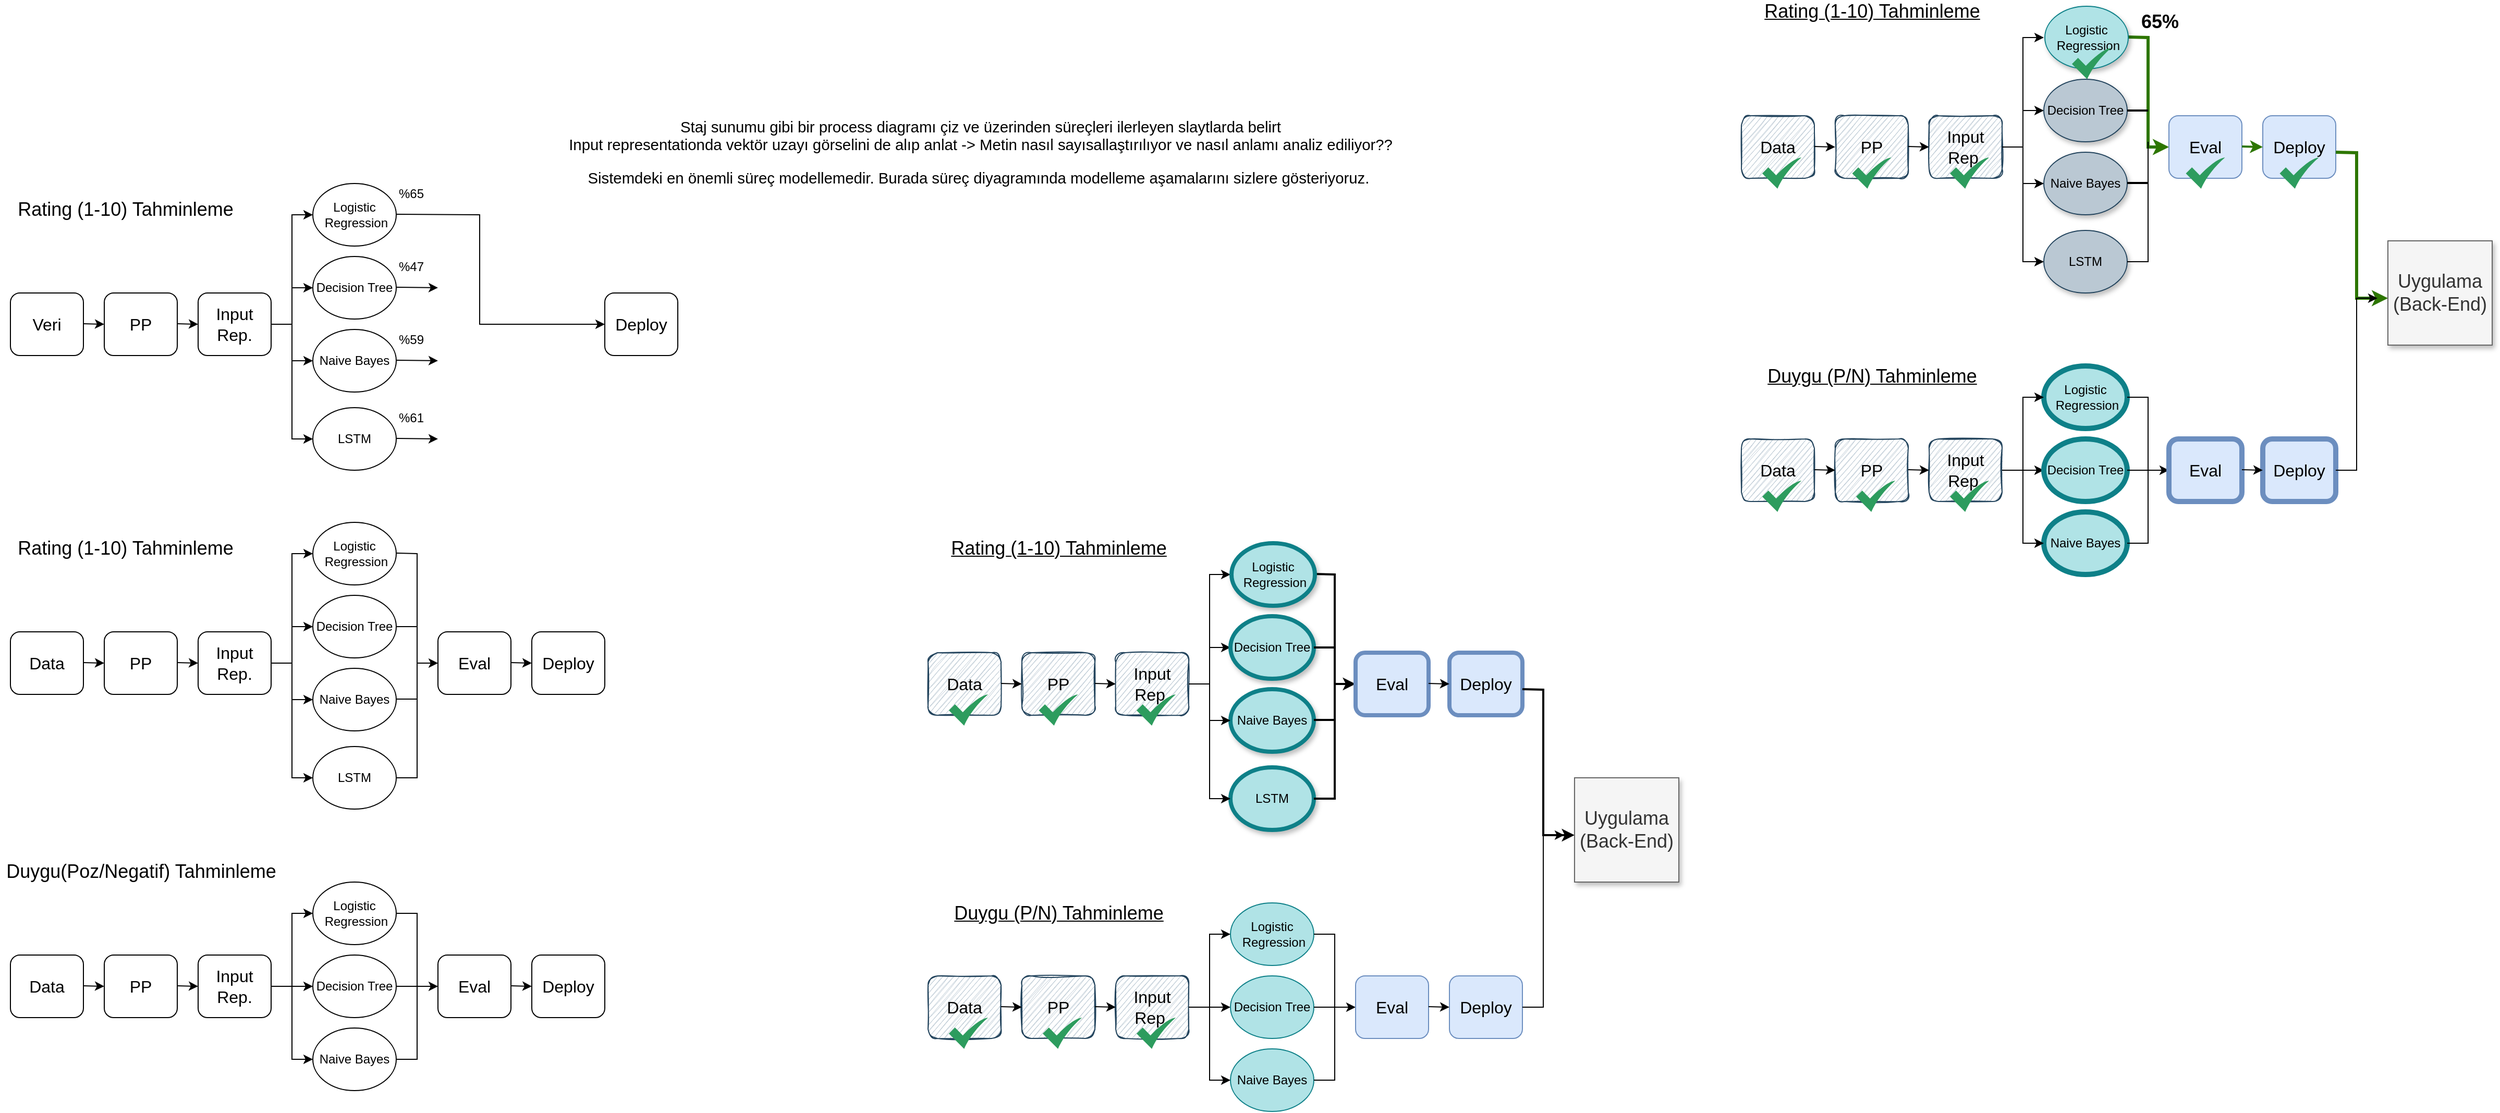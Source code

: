 <mxfile version="14.7.7" type="github">
  <diagram id="WvXEa7AoyDHu58R9hgBR" name="Page-1">
    <mxGraphModel dx="1412" dy="1033" grid="1" gridSize="10" guides="1" tooltips="1" connect="1" arrows="1" fold="1" page="1" pageScale="1" pageWidth="827" pageHeight="1169" math="0" shadow="0">
      <root>
        <mxCell id="0" />
        <mxCell id="1" parent="0" />
        <mxCell id="zAf745h_EL0XXIkWd8x4-1" value="&lt;font size=&quot;3&quot;&gt;Veri&lt;/font&gt;" style="rounded=1;whiteSpace=wrap;html=1;" vertex="1" parent="1">
          <mxGeometry x="30" y="330" width="70" height="60" as="geometry" />
        </mxCell>
        <mxCell id="zAf745h_EL0XXIkWd8x4-2" value="&lt;font size=&quot;3&quot;&gt;PP&lt;/font&gt;" style="rounded=1;whiteSpace=wrap;html=1;" vertex="1" parent="1">
          <mxGeometry x="120" y="330" width="70" height="60" as="geometry" />
        </mxCell>
        <mxCell id="zAf745h_EL0XXIkWd8x4-3" value="&lt;font size=&quot;3&quot;&gt;Input Rep.&lt;/font&gt;" style="rounded=1;whiteSpace=wrap;html=1;" vertex="1" parent="1">
          <mxGeometry x="210" y="330" width="70" height="60" as="geometry" />
        </mxCell>
        <mxCell id="zAf745h_EL0XXIkWd8x4-4" value="&lt;font style=&quot;font-size: 18px&quot;&gt;Rating (1-10) Tahminleme&lt;/font&gt;" style="text;html=1;align=center;verticalAlign=middle;resizable=0;points=[];autosize=1;strokeColor=none;" vertex="1" parent="1">
          <mxGeometry x="30" y="240" width="220" height="20" as="geometry" />
        </mxCell>
        <mxCell id="zAf745h_EL0XXIkWd8x4-6" value="" style="endArrow=classic;html=1;exitX=1;exitY=0.5;exitDx=0;exitDy=0;" edge="1" parent="1">
          <mxGeometry width="50" height="50" relative="1" as="geometry">
            <mxPoint x="190" y="359.5" as="sourcePoint" />
            <mxPoint x="210" y="360" as="targetPoint" />
          </mxGeometry>
        </mxCell>
        <mxCell id="zAf745h_EL0XXIkWd8x4-7" value="" style="endArrow=classic;html=1;exitX=1;exitY=0.5;exitDx=0;exitDy=0;" edge="1" parent="1">
          <mxGeometry width="50" height="50" relative="1" as="geometry">
            <mxPoint x="100" y="359.5" as="sourcePoint" />
            <mxPoint x="120" y="360" as="targetPoint" />
          </mxGeometry>
        </mxCell>
        <mxCell id="zAf745h_EL0XXIkWd8x4-8" value="" style="endArrow=classic;html=1;exitX=1;exitY=0.5;exitDx=0;exitDy=0;entryX=0;entryY=0.5;entryDx=0;entryDy=0;rounded=0;" edge="1" parent="1" target="zAf745h_EL0XXIkWd8x4-10">
          <mxGeometry width="50" height="50" relative="1" as="geometry">
            <mxPoint x="280" y="360" as="sourcePoint" />
            <mxPoint x="320" y="360.5" as="targetPoint" />
            <Array as="points">
              <mxPoint x="300" y="360" />
              <mxPoint x="300" y="325" />
            </Array>
          </mxGeometry>
        </mxCell>
        <mxCell id="zAf745h_EL0XXIkWd8x4-10" value="Decision Tree" style="ellipse;whiteSpace=wrap;html=1;" vertex="1" parent="1">
          <mxGeometry x="320" y="295" width="80" height="60" as="geometry" />
        </mxCell>
        <mxCell id="zAf745h_EL0XXIkWd8x4-11" value="Naive Bayes" style="ellipse;whiteSpace=wrap;html=1;" vertex="1" parent="1">
          <mxGeometry x="320" y="365" width="80" height="60" as="geometry" />
        </mxCell>
        <mxCell id="zAf745h_EL0XXIkWd8x4-12" value="Logistic &amp;nbsp;Regression" style="ellipse;whiteSpace=wrap;html=1;" vertex="1" parent="1">
          <mxGeometry x="320" y="225" width="80" height="60" as="geometry" />
        </mxCell>
        <mxCell id="zAf745h_EL0XXIkWd8x4-13" value="LSTM" style="ellipse;whiteSpace=wrap;html=1;" vertex="1" parent="1">
          <mxGeometry x="320" y="440" width="80" height="60" as="geometry" />
        </mxCell>
        <mxCell id="zAf745h_EL0XXIkWd8x4-14" value="" style="endArrow=classic;html=1;entryX=0;entryY=0.5;entryDx=0;entryDy=0;" edge="1" parent="1" target="zAf745h_EL0XXIkWd8x4-11">
          <mxGeometry width="50" height="50" relative="1" as="geometry">
            <mxPoint x="300" y="395" as="sourcePoint" />
            <mxPoint x="320" y="400" as="targetPoint" />
          </mxGeometry>
        </mxCell>
        <mxCell id="zAf745h_EL0XXIkWd8x4-15" value="" style="endArrow=classic;html=1;entryX=0;entryY=0.5;entryDx=0;entryDy=0;rounded=0;" edge="1" parent="1" target="zAf745h_EL0XXIkWd8x4-13">
          <mxGeometry width="50" height="50" relative="1" as="geometry">
            <mxPoint x="300" y="360" as="sourcePoint" />
            <mxPoint x="330" y="410" as="targetPoint" />
            <Array as="points">
              <mxPoint x="300" y="470" />
            </Array>
          </mxGeometry>
        </mxCell>
        <mxCell id="zAf745h_EL0XXIkWd8x4-16" value="" style="endArrow=classic;html=1;rounded=0;entryX=0;entryY=0.5;entryDx=0;entryDy=0;" edge="1" parent="1" target="zAf745h_EL0XXIkWd8x4-12">
          <mxGeometry width="50" height="50" relative="1" as="geometry">
            <mxPoint x="300" y="360" as="sourcePoint" />
            <mxPoint x="250" y="490" as="targetPoint" />
            <Array as="points">
              <mxPoint x="300" y="255" />
            </Array>
          </mxGeometry>
        </mxCell>
        <mxCell id="zAf745h_EL0XXIkWd8x4-19" value="" style="endArrow=classic;html=1;exitX=1;exitY=0.5;exitDx=0;exitDy=0;entryX=0;entryY=0.5;entryDx=0;entryDy=0;rounded=0;" edge="1" parent="1" target="zAf745h_EL0XXIkWd8x4-28">
          <mxGeometry width="50" height="50" relative="1" as="geometry">
            <mxPoint x="400" y="254.5" as="sourcePoint" />
            <mxPoint x="490" y="255" as="targetPoint" />
            <Array as="points">
              <mxPoint x="480" y="255" />
              <mxPoint x="480" y="360" />
            </Array>
          </mxGeometry>
        </mxCell>
        <mxCell id="zAf745h_EL0XXIkWd8x4-20" value="" style="endArrow=classic;html=1;exitX=1;exitY=0.5;exitDx=0;exitDy=0;" edge="1" parent="1">
          <mxGeometry width="50" height="50" relative="1" as="geometry">
            <mxPoint x="400" y="324.5" as="sourcePoint" />
            <mxPoint x="440" y="325" as="targetPoint" />
          </mxGeometry>
        </mxCell>
        <mxCell id="zAf745h_EL0XXIkWd8x4-21" value="" style="endArrow=classic;html=1;exitX=1;exitY=0.5;exitDx=0;exitDy=0;" edge="1" parent="1">
          <mxGeometry width="50" height="50" relative="1" as="geometry">
            <mxPoint x="400" y="394.5" as="sourcePoint" />
            <mxPoint x="440" y="395" as="targetPoint" />
          </mxGeometry>
        </mxCell>
        <mxCell id="zAf745h_EL0XXIkWd8x4-23" value="" style="endArrow=classic;html=1;exitX=1;exitY=0.5;exitDx=0;exitDy=0;" edge="1" parent="1">
          <mxGeometry width="50" height="50" relative="1" as="geometry">
            <mxPoint x="400" y="469.5" as="sourcePoint" />
            <mxPoint x="440" y="470" as="targetPoint" />
          </mxGeometry>
        </mxCell>
        <mxCell id="zAf745h_EL0XXIkWd8x4-24" value="%65" style="text;html=1;align=center;verticalAlign=middle;resizable=0;points=[];autosize=1;strokeColor=none;" vertex="1" parent="1">
          <mxGeometry x="394" y="225" width="40" height="20" as="geometry" />
        </mxCell>
        <mxCell id="zAf745h_EL0XXIkWd8x4-25" value="%47" style="text;html=1;align=center;verticalAlign=middle;resizable=0;points=[];autosize=1;strokeColor=none;" vertex="1" parent="1">
          <mxGeometry x="394" y="295" width="40" height="20" as="geometry" />
        </mxCell>
        <mxCell id="zAf745h_EL0XXIkWd8x4-26" value="%59" style="text;html=1;align=center;verticalAlign=middle;resizable=0;points=[];autosize=1;strokeColor=none;" vertex="1" parent="1">
          <mxGeometry x="394" y="365" width="40" height="20" as="geometry" />
        </mxCell>
        <mxCell id="zAf745h_EL0XXIkWd8x4-27" value="%61" style="text;html=1;align=center;verticalAlign=middle;resizable=0;points=[];autosize=1;strokeColor=none;" vertex="1" parent="1">
          <mxGeometry x="394" y="440" width="40" height="20" as="geometry" />
        </mxCell>
        <mxCell id="zAf745h_EL0XXIkWd8x4-28" value="&lt;font size=&quot;3&quot;&gt;Deploy&lt;/font&gt;" style="rounded=1;whiteSpace=wrap;html=1;" vertex="1" parent="1">
          <mxGeometry x="600" y="330" width="70" height="60" as="geometry" />
        </mxCell>
        <mxCell id="zAf745h_EL0XXIkWd8x4-29" value="&lt;font size=&quot;3&quot;&gt;Data&lt;/font&gt;" style="rounded=1;whiteSpace=wrap;html=1;" vertex="1" parent="1">
          <mxGeometry x="30" y="655" width="70" height="60" as="geometry" />
        </mxCell>
        <mxCell id="zAf745h_EL0XXIkWd8x4-30" value="&lt;font size=&quot;3&quot;&gt;PP&lt;/font&gt;" style="rounded=1;whiteSpace=wrap;html=1;" vertex="1" parent="1">
          <mxGeometry x="120" y="655" width="70" height="60" as="geometry" />
        </mxCell>
        <mxCell id="zAf745h_EL0XXIkWd8x4-31" value="&lt;font size=&quot;3&quot;&gt;Input Rep.&lt;/font&gt;" style="rounded=1;whiteSpace=wrap;html=1;" vertex="1" parent="1">
          <mxGeometry x="210" y="655" width="70" height="60" as="geometry" />
        </mxCell>
        <mxCell id="zAf745h_EL0XXIkWd8x4-32" value="&lt;font style=&quot;font-size: 18px&quot;&gt;Rating (1-10) Tahminleme&lt;/font&gt;" style="text;html=1;align=center;verticalAlign=middle;resizable=0;points=[];autosize=1;strokeColor=none;" vertex="1" parent="1">
          <mxGeometry x="30" y="565" width="220" height="20" as="geometry" />
        </mxCell>
        <mxCell id="zAf745h_EL0XXIkWd8x4-33" value="" style="endArrow=classic;html=1;exitX=1;exitY=0.5;exitDx=0;exitDy=0;" edge="1" parent="1">
          <mxGeometry width="50" height="50" relative="1" as="geometry">
            <mxPoint x="190" y="684.5" as="sourcePoint" />
            <mxPoint x="210" y="685" as="targetPoint" />
          </mxGeometry>
        </mxCell>
        <mxCell id="zAf745h_EL0XXIkWd8x4-34" value="" style="endArrow=classic;html=1;exitX=1;exitY=0.5;exitDx=0;exitDy=0;" edge="1" parent="1">
          <mxGeometry width="50" height="50" relative="1" as="geometry">
            <mxPoint x="100" y="684.5" as="sourcePoint" />
            <mxPoint x="120" y="685" as="targetPoint" />
          </mxGeometry>
        </mxCell>
        <mxCell id="zAf745h_EL0XXIkWd8x4-35" value="" style="endArrow=classic;html=1;exitX=1;exitY=0.5;exitDx=0;exitDy=0;entryX=0;entryY=0.5;entryDx=0;entryDy=0;rounded=0;" edge="1" parent="1" target="zAf745h_EL0XXIkWd8x4-36">
          <mxGeometry width="50" height="50" relative="1" as="geometry">
            <mxPoint x="280" y="685" as="sourcePoint" />
            <mxPoint x="320" y="685.5" as="targetPoint" />
            <Array as="points">
              <mxPoint x="300" y="685" />
              <mxPoint x="300" y="650" />
            </Array>
          </mxGeometry>
        </mxCell>
        <mxCell id="zAf745h_EL0XXIkWd8x4-36" value="Decision Tree" style="ellipse;whiteSpace=wrap;html=1;" vertex="1" parent="1">
          <mxGeometry x="320" y="620" width="80" height="60" as="geometry" />
        </mxCell>
        <mxCell id="zAf745h_EL0XXIkWd8x4-37" value="Naive Bayes" style="ellipse;whiteSpace=wrap;html=1;" vertex="1" parent="1">
          <mxGeometry x="320" y="690" width="80" height="60" as="geometry" />
        </mxCell>
        <mxCell id="zAf745h_EL0XXIkWd8x4-38" value="Logistic &amp;nbsp;Regression" style="ellipse;whiteSpace=wrap;html=1;" vertex="1" parent="1">
          <mxGeometry x="320" y="550" width="80" height="60" as="geometry" />
        </mxCell>
        <mxCell id="zAf745h_EL0XXIkWd8x4-39" value="LSTM" style="ellipse;whiteSpace=wrap;html=1;" vertex="1" parent="1">
          <mxGeometry x="320" y="765" width="80" height="60" as="geometry" />
        </mxCell>
        <mxCell id="zAf745h_EL0XXIkWd8x4-40" value="" style="endArrow=classic;html=1;entryX=0;entryY=0.5;entryDx=0;entryDy=0;" edge="1" parent="1" target="zAf745h_EL0XXIkWd8x4-37">
          <mxGeometry width="50" height="50" relative="1" as="geometry">
            <mxPoint x="300" y="720" as="sourcePoint" />
            <mxPoint x="320" y="725" as="targetPoint" />
          </mxGeometry>
        </mxCell>
        <mxCell id="zAf745h_EL0XXIkWd8x4-41" value="" style="endArrow=classic;html=1;entryX=0;entryY=0.5;entryDx=0;entryDy=0;rounded=0;" edge="1" parent="1" target="zAf745h_EL0XXIkWd8x4-39">
          <mxGeometry width="50" height="50" relative="1" as="geometry">
            <mxPoint x="300" y="685" as="sourcePoint" />
            <mxPoint x="330" y="735" as="targetPoint" />
            <Array as="points">
              <mxPoint x="300" y="795" />
            </Array>
          </mxGeometry>
        </mxCell>
        <mxCell id="zAf745h_EL0XXIkWd8x4-42" value="" style="endArrow=classic;html=1;rounded=0;entryX=0;entryY=0.5;entryDx=0;entryDy=0;" edge="1" parent="1" target="zAf745h_EL0XXIkWd8x4-38">
          <mxGeometry width="50" height="50" relative="1" as="geometry">
            <mxPoint x="300" y="685" as="sourcePoint" />
            <mxPoint x="250" y="815" as="targetPoint" />
            <Array as="points">
              <mxPoint x="300" y="580" />
            </Array>
          </mxGeometry>
        </mxCell>
        <mxCell id="zAf745h_EL0XXIkWd8x4-43" value="" style="endArrow=classic;html=1;exitX=1;exitY=0.5;exitDx=0;exitDy=0;entryX=0;entryY=0.5;entryDx=0;entryDy=0;rounded=0;" edge="1" parent="1" target="zAf745h_EL0XXIkWd8x4-51">
          <mxGeometry width="50" height="50" relative="1" as="geometry">
            <mxPoint x="400" y="579.5" as="sourcePoint" />
            <mxPoint x="490" y="580" as="targetPoint" />
            <Array as="points">
              <mxPoint x="420" y="580" />
              <mxPoint x="420" y="640" />
              <mxPoint x="420" y="685" />
            </Array>
          </mxGeometry>
        </mxCell>
        <mxCell id="zAf745h_EL0XXIkWd8x4-51" value="&lt;font size=&quot;3&quot;&gt;Eval&lt;/font&gt;" style="rounded=1;whiteSpace=wrap;html=1;" vertex="1" parent="1">
          <mxGeometry x="440" y="655" width="70" height="60" as="geometry" />
        </mxCell>
        <mxCell id="zAf745h_EL0XXIkWd8x4-53" value="" style="endArrow=none;html=1;exitX=1;exitY=0.5;exitDx=0;exitDy=0;" edge="1" parent="1" source="zAf745h_EL0XXIkWd8x4-36">
          <mxGeometry width="50" height="50" relative="1" as="geometry">
            <mxPoint x="390" y="670" as="sourcePoint" />
            <mxPoint x="420" y="650" as="targetPoint" />
          </mxGeometry>
        </mxCell>
        <mxCell id="zAf745h_EL0XXIkWd8x4-55" value="" style="endArrow=none;html=1;exitX=1;exitY=0.5;exitDx=0;exitDy=0;rounded=0;" edge="1" parent="1" source="zAf745h_EL0XXIkWd8x4-39">
          <mxGeometry width="50" height="50" relative="1" as="geometry">
            <mxPoint x="390" y="670" as="sourcePoint" />
            <mxPoint x="420" y="680" as="targetPoint" />
            <Array as="points">
              <mxPoint x="420" y="795" />
            </Array>
          </mxGeometry>
        </mxCell>
        <mxCell id="zAf745h_EL0XXIkWd8x4-56" value="" style="endArrow=none;html=1;exitX=1;exitY=0.5;exitDx=0;exitDy=0;" edge="1" parent="1">
          <mxGeometry width="50" height="50" relative="1" as="geometry">
            <mxPoint x="400" y="719.5" as="sourcePoint" />
            <mxPoint x="420" y="719.5" as="targetPoint" />
          </mxGeometry>
        </mxCell>
        <mxCell id="zAf745h_EL0XXIkWd8x4-57" value="&lt;font size=&quot;3&quot;&gt;Deploy&lt;/font&gt;" style="rounded=1;whiteSpace=wrap;html=1;" vertex="1" parent="1">
          <mxGeometry x="530" y="655" width="70" height="60" as="geometry" />
        </mxCell>
        <mxCell id="zAf745h_EL0XXIkWd8x4-58" value="" style="endArrow=classic;html=1;exitX=1;exitY=0.5;exitDx=0;exitDy=0;" edge="1" parent="1">
          <mxGeometry width="50" height="50" relative="1" as="geometry">
            <mxPoint x="510" y="684.5" as="sourcePoint" />
            <mxPoint x="530" y="685" as="targetPoint" />
          </mxGeometry>
        </mxCell>
        <mxCell id="zAf745h_EL0XXIkWd8x4-59" value="&lt;font size=&quot;3&quot;&gt;Data&lt;/font&gt;" style="rounded=1;whiteSpace=wrap;html=1;" vertex="1" parent="1">
          <mxGeometry x="30" y="965" width="70" height="60" as="geometry" />
        </mxCell>
        <mxCell id="zAf745h_EL0XXIkWd8x4-60" value="&lt;font size=&quot;3&quot;&gt;PP&lt;/font&gt;" style="rounded=1;whiteSpace=wrap;html=1;" vertex="1" parent="1">
          <mxGeometry x="120" y="965" width="70" height="60" as="geometry" />
        </mxCell>
        <mxCell id="zAf745h_EL0XXIkWd8x4-61" value="&lt;font size=&quot;3&quot;&gt;Input Rep.&lt;/font&gt;" style="rounded=1;whiteSpace=wrap;html=1;" vertex="1" parent="1">
          <mxGeometry x="210" y="965" width="70" height="60" as="geometry" />
        </mxCell>
        <mxCell id="zAf745h_EL0XXIkWd8x4-62" value="&lt;font style=&quot;font-size: 18px&quot;&gt;Duygu(Poz/Negatif) Tahminleme&lt;/font&gt;" style="text;html=1;align=center;verticalAlign=middle;resizable=0;points=[];autosize=1;strokeColor=none;" vertex="1" parent="1">
          <mxGeometry x="20" y="875" width="270" height="20" as="geometry" />
        </mxCell>
        <mxCell id="zAf745h_EL0XXIkWd8x4-63" value="" style="endArrow=classic;html=1;exitX=1;exitY=0.5;exitDx=0;exitDy=0;" edge="1" parent="1">
          <mxGeometry width="50" height="50" relative="1" as="geometry">
            <mxPoint x="190" y="994.5" as="sourcePoint" />
            <mxPoint x="210" y="995" as="targetPoint" />
          </mxGeometry>
        </mxCell>
        <mxCell id="zAf745h_EL0XXIkWd8x4-64" value="" style="endArrow=classic;html=1;exitX=1;exitY=0.5;exitDx=0;exitDy=0;" edge="1" parent="1">
          <mxGeometry width="50" height="50" relative="1" as="geometry">
            <mxPoint x="100" y="994.5" as="sourcePoint" />
            <mxPoint x="120" y="995" as="targetPoint" />
          </mxGeometry>
        </mxCell>
        <mxCell id="zAf745h_EL0XXIkWd8x4-65" value="" style="endArrow=classic;html=1;exitX=1;exitY=0.5;exitDx=0;exitDy=0;entryX=0;entryY=0.5;entryDx=0;entryDy=0;rounded=0;" edge="1" parent="1" target="zAf745h_EL0XXIkWd8x4-66">
          <mxGeometry width="50" height="50" relative="1" as="geometry">
            <mxPoint x="280" y="995" as="sourcePoint" />
            <mxPoint x="320" y="995.5" as="targetPoint" />
            <Array as="points">
              <mxPoint x="300" y="995" />
            </Array>
          </mxGeometry>
        </mxCell>
        <mxCell id="zAf745h_EL0XXIkWd8x4-66" value="Decision Tree" style="ellipse;whiteSpace=wrap;html=1;" vertex="1" parent="1">
          <mxGeometry x="320" y="965" width="80" height="60" as="geometry" />
        </mxCell>
        <mxCell id="zAf745h_EL0XXIkWd8x4-67" value="Naive Bayes" style="ellipse;whiteSpace=wrap;html=1;" vertex="1" parent="1">
          <mxGeometry x="320" y="1035" width="80" height="60" as="geometry" />
        </mxCell>
        <mxCell id="zAf745h_EL0XXIkWd8x4-68" value="Logistic &amp;nbsp;Regression" style="ellipse;whiteSpace=wrap;html=1;" vertex="1" parent="1">
          <mxGeometry x="320" y="895" width="80" height="60" as="geometry" />
        </mxCell>
        <mxCell id="zAf745h_EL0XXIkWd8x4-70" value="" style="endArrow=classic;html=1;entryX=0;entryY=0.5;entryDx=0;entryDy=0;rounded=0;" edge="1" parent="1" target="zAf745h_EL0XXIkWd8x4-67">
          <mxGeometry width="50" height="50" relative="1" as="geometry">
            <mxPoint x="300" y="990" as="sourcePoint" />
            <mxPoint x="320" y="1035" as="targetPoint" />
            <Array as="points">
              <mxPoint x="300" y="1065" />
            </Array>
          </mxGeometry>
        </mxCell>
        <mxCell id="zAf745h_EL0XXIkWd8x4-72" value="" style="endArrow=classic;html=1;rounded=0;entryX=0;entryY=0.5;entryDx=0;entryDy=0;" edge="1" parent="1" target="zAf745h_EL0XXIkWd8x4-68">
          <mxGeometry width="50" height="50" relative="1" as="geometry">
            <mxPoint x="300" y="995" as="sourcePoint" />
            <mxPoint x="250" y="1125" as="targetPoint" />
            <Array as="points">
              <mxPoint x="300" y="925" />
            </Array>
          </mxGeometry>
        </mxCell>
        <mxCell id="zAf745h_EL0XXIkWd8x4-73" value="" style="endArrow=classic;html=1;exitX=1;exitY=0.5;exitDx=0;exitDy=0;entryX=0;entryY=0.5;entryDx=0;entryDy=0;rounded=0;" edge="1" parent="1" target="zAf745h_EL0XXIkWd8x4-74" source="zAf745h_EL0XXIkWd8x4-68">
          <mxGeometry width="50" height="50" relative="1" as="geometry">
            <mxPoint x="400" y="889.5" as="sourcePoint" />
            <mxPoint x="490" y="890" as="targetPoint" />
            <Array as="points">
              <mxPoint x="420" y="925" />
              <mxPoint x="420" y="995" />
            </Array>
          </mxGeometry>
        </mxCell>
        <mxCell id="zAf745h_EL0XXIkWd8x4-74" value="&lt;font size=&quot;3&quot;&gt;Eval&lt;/font&gt;" style="rounded=1;whiteSpace=wrap;html=1;" vertex="1" parent="1">
          <mxGeometry x="440" y="965" width="70" height="60" as="geometry" />
        </mxCell>
        <mxCell id="zAf745h_EL0XXIkWd8x4-75" value="" style="endArrow=none;html=1;exitX=1;exitY=0.5;exitDx=0;exitDy=0;" edge="1" parent="1" source="zAf745h_EL0XXIkWd8x4-66">
          <mxGeometry width="50" height="50" relative="1" as="geometry">
            <mxPoint x="390" y="980" as="sourcePoint" />
            <mxPoint x="420" y="995" as="targetPoint" />
          </mxGeometry>
        </mxCell>
        <mxCell id="zAf745h_EL0XXIkWd8x4-77" value="" style="endArrow=none;html=1;exitX=1;exitY=0.5;exitDx=0;exitDy=0;rounded=0;" edge="1" parent="1" source="zAf745h_EL0XXIkWd8x4-67">
          <mxGeometry width="50" height="50" relative="1" as="geometry">
            <mxPoint x="400" y="1029.5" as="sourcePoint" />
            <mxPoint x="420" y="990" as="targetPoint" />
            <Array as="points">
              <mxPoint x="420" y="1065" />
            </Array>
          </mxGeometry>
        </mxCell>
        <mxCell id="zAf745h_EL0XXIkWd8x4-78" value="&lt;font size=&quot;3&quot;&gt;Deploy&lt;/font&gt;" style="rounded=1;whiteSpace=wrap;html=1;" vertex="1" parent="1">
          <mxGeometry x="530" y="965" width="70" height="60" as="geometry" />
        </mxCell>
        <mxCell id="zAf745h_EL0XXIkWd8x4-79" value="" style="endArrow=classic;html=1;exitX=1;exitY=0.5;exitDx=0;exitDy=0;" edge="1" parent="1">
          <mxGeometry width="50" height="50" relative="1" as="geometry">
            <mxPoint x="510" y="994.5" as="sourcePoint" />
            <mxPoint x="530" y="995" as="targetPoint" />
          </mxGeometry>
        </mxCell>
        <mxCell id="zAf745h_EL0XXIkWd8x4-80" value="&lt;font size=&quot;3&quot;&gt;Data&lt;/font&gt;" style="rounded=1;whiteSpace=wrap;html=1;fillColor=#bac8d3;sketch=1;strokeColor=#23445d;" vertex="1" parent="1">
          <mxGeometry x="910" y="675" width="70" height="60" as="geometry" />
        </mxCell>
        <mxCell id="zAf745h_EL0XXIkWd8x4-81" value="&lt;font size=&quot;3&quot;&gt;PP&lt;/font&gt;" style="rounded=1;whiteSpace=wrap;html=1;fillColor=#bac8d3;strokeColor=#23445d;sketch=1;" vertex="1" parent="1">
          <mxGeometry x="1000" y="675" width="70" height="60" as="geometry" />
        </mxCell>
        <mxCell id="zAf745h_EL0XXIkWd8x4-82" value="&lt;font size=&quot;3&quot;&gt;Input Rep.&lt;/font&gt;" style="rounded=1;whiteSpace=wrap;html=1;fillColor=#bac8d3;strokeColor=#23445d;shadow=0;sketch=1;" vertex="1" parent="1">
          <mxGeometry x="1090" y="675" width="70" height="60" as="geometry" />
        </mxCell>
        <mxCell id="zAf745h_EL0XXIkWd8x4-83" value="&lt;font style=&quot;font-size: 18px&quot;&gt;&lt;u&gt;Rating (1-10) Tahminleme&lt;/u&gt;&lt;/font&gt;" style="text;html=1;align=center;verticalAlign=middle;resizable=0;points=[];autosize=1;strokeColor=none;" vertex="1" parent="1">
          <mxGeometry x="925" y="565" width="220" height="20" as="geometry" />
        </mxCell>
        <mxCell id="zAf745h_EL0XXIkWd8x4-84" value="" style="endArrow=classic;html=1;exitX=1;exitY=0.5;exitDx=0;exitDy=0;" edge="1" parent="1">
          <mxGeometry width="50" height="50" relative="1" as="geometry">
            <mxPoint x="1070" y="704.5" as="sourcePoint" />
            <mxPoint x="1090" y="705" as="targetPoint" />
          </mxGeometry>
        </mxCell>
        <mxCell id="zAf745h_EL0XXIkWd8x4-85" value="" style="endArrow=classic;html=1;exitX=1;exitY=0.5;exitDx=0;exitDy=0;" edge="1" parent="1">
          <mxGeometry width="50" height="50" relative="1" as="geometry">
            <mxPoint x="980" y="704.5" as="sourcePoint" />
            <mxPoint x="1000" y="705" as="targetPoint" />
          </mxGeometry>
        </mxCell>
        <mxCell id="zAf745h_EL0XXIkWd8x4-86" value="" style="endArrow=classic;html=1;exitX=1;exitY=0.5;exitDx=0;exitDy=0;entryX=0;entryY=0.5;entryDx=0;entryDy=0;rounded=0;" edge="1" parent="1" target="zAf745h_EL0XXIkWd8x4-87">
          <mxGeometry width="50" height="50" relative="1" as="geometry">
            <mxPoint x="1160" y="705" as="sourcePoint" />
            <mxPoint x="1200" y="705.5" as="targetPoint" />
            <Array as="points">
              <mxPoint x="1180" y="705" />
              <mxPoint x="1180" y="670" />
            </Array>
          </mxGeometry>
        </mxCell>
        <mxCell id="zAf745h_EL0XXIkWd8x4-87" value="Decision Tree" style="ellipse;whiteSpace=wrap;html=1;fillColor=#b0e3e6;strokeColor=#0e8088;shadow=1;strokeWidth=4;perimeterSpacing=0;" vertex="1" parent="1">
          <mxGeometry x="1200" y="640" width="80" height="60" as="geometry" />
        </mxCell>
        <mxCell id="zAf745h_EL0XXIkWd8x4-88" value="Naive Bayes" style="ellipse;whiteSpace=wrap;html=1;fillColor=#b0e3e6;strokeColor=#0e8088;shadow=1;strokeWidth=4;perimeterSpacing=0;" vertex="1" parent="1">
          <mxGeometry x="1200" y="710" width="80" height="60" as="geometry" />
        </mxCell>
        <mxCell id="zAf745h_EL0XXIkWd8x4-89" value="LSTM" style="ellipse;whiteSpace=wrap;html=1;fillColor=#b0e3e6;strokeColor=#0e8088;shadow=1;strokeWidth=4;perimeterSpacing=0;" vertex="1" parent="1">
          <mxGeometry x="1200" y="785" width="80" height="60" as="geometry" />
        </mxCell>
        <mxCell id="zAf745h_EL0XXIkWd8x4-90" value="" style="endArrow=classic;html=1;entryX=0;entryY=0.5;entryDx=0;entryDy=0;" edge="1" parent="1" target="zAf745h_EL0XXIkWd8x4-88">
          <mxGeometry width="50" height="50" relative="1" as="geometry">
            <mxPoint x="1180" y="740" as="sourcePoint" />
            <mxPoint x="1200" y="745" as="targetPoint" />
          </mxGeometry>
        </mxCell>
        <mxCell id="zAf745h_EL0XXIkWd8x4-91" value="" style="endArrow=classic;html=1;entryX=0;entryY=0.5;entryDx=0;entryDy=0;rounded=0;" edge="1" parent="1" target="zAf745h_EL0XXIkWd8x4-89">
          <mxGeometry width="50" height="50" relative="1" as="geometry">
            <mxPoint x="1180" y="705" as="sourcePoint" />
            <mxPoint x="1210" y="755" as="targetPoint" />
            <Array as="points">
              <mxPoint x="1180" y="815" />
            </Array>
          </mxGeometry>
        </mxCell>
        <mxCell id="zAf745h_EL0XXIkWd8x4-92" value="" style="endArrow=classic;html=1;rounded=0;entryX=0;entryY=0.5;entryDx=0;entryDy=0;" edge="1" parent="1">
          <mxGeometry width="50" height="50" relative="1" as="geometry">
            <mxPoint x="1180" y="705" as="sourcePoint" />
            <mxPoint x="1200" y="600" as="targetPoint" />
            <Array as="points">
              <mxPoint x="1180" y="600" />
            </Array>
          </mxGeometry>
        </mxCell>
        <mxCell id="zAf745h_EL0XXIkWd8x4-93" value="" style="endArrow=classic;html=1;exitX=1;exitY=0.5;exitDx=0;exitDy=0;entryX=0;entryY=0.5;entryDx=0;entryDy=0;rounded=0;strokeWidth=2;" edge="1" parent="1" target="zAf745h_EL0XXIkWd8x4-94">
          <mxGeometry width="50" height="50" relative="1" as="geometry">
            <mxPoint x="1280" y="599.5" as="sourcePoint" />
            <mxPoint x="1370" y="600" as="targetPoint" />
            <Array as="points">
              <mxPoint x="1300" y="600" />
              <mxPoint x="1300" y="660" />
              <mxPoint x="1300" y="705" />
            </Array>
          </mxGeometry>
        </mxCell>
        <mxCell id="zAf745h_EL0XXIkWd8x4-94" value="&lt;font size=&quot;3&quot;&gt;Eval&lt;/font&gt;" style="rounded=1;whiteSpace=wrap;html=1;fillColor=#dae8fc;strokeColor=#6c8ebf;strokeWidth=4;" vertex="1" parent="1">
          <mxGeometry x="1320" y="675" width="70" height="60" as="geometry" />
        </mxCell>
        <mxCell id="zAf745h_EL0XXIkWd8x4-95" value="" style="endArrow=none;html=1;exitX=1;exitY=0.5;exitDx=0;exitDy=0;strokeWidth=2;" edge="1" parent="1" source="zAf745h_EL0XXIkWd8x4-87">
          <mxGeometry width="50" height="50" relative="1" as="geometry">
            <mxPoint x="1270" y="690" as="sourcePoint" />
            <mxPoint x="1300" y="670" as="targetPoint" />
          </mxGeometry>
        </mxCell>
        <mxCell id="zAf745h_EL0XXIkWd8x4-96" value="" style="endArrow=none;html=1;exitX=1;exitY=0.5;exitDx=0;exitDy=0;rounded=0;strokeWidth=2;" edge="1" parent="1" source="zAf745h_EL0XXIkWd8x4-89">
          <mxGeometry width="50" height="50" relative="1" as="geometry">
            <mxPoint x="1270" y="690" as="sourcePoint" />
            <mxPoint x="1300" y="700" as="targetPoint" />
            <Array as="points">
              <mxPoint x="1300" y="815" />
            </Array>
          </mxGeometry>
        </mxCell>
        <mxCell id="zAf745h_EL0XXIkWd8x4-97" value="" style="endArrow=none;html=1;exitX=1;exitY=0.5;exitDx=0;exitDy=0;strokeWidth=2;" edge="1" parent="1">
          <mxGeometry width="50" height="50" relative="1" as="geometry">
            <mxPoint x="1280" y="739.5" as="sourcePoint" />
            <mxPoint x="1300" y="739.5" as="targetPoint" />
          </mxGeometry>
        </mxCell>
        <mxCell id="zAf745h_EL0XXIkWd8x4-98" value="&lt;font size=&quot;3&quot;&gt;Deploy&lt;/font&gt;" style="rounded=1;whiteSpace=wrap;html=1;fillColor=#dae8fc;strokeColor=#6c8ebf;strokeWidth=4;" vertex="1" parent="1">
          <mxGeometry x="1410" y="675" width="70" height="60" as="geometry" />
        </mxCell>
        <mxCell id="zAf745h_EL0XXIkWd8x4-99" value="" style="endArrow=classic;html=1;exitX=1;exitY=0.5;exitDx=0;exitDy=0;" edge="1" parent="1">
          <mxGeometry width="50" height="50" relative="1" as="geometry">
            <mxPoint x="1390" y="704.5" as="sourcePoint" />
            <mxPoint x="1410" y="705" as="targetPoint" />
          </mxGeometry>
        </mxCell>
        <mxCell id="zAf745h_EL0XXIkWd8x4-100" value="&lt;font size=&quot;3&quot;&gt;Data&lt;/font&gt;" style="rounded=1;whiteSpace=wrap;html=1;fillColor=#bac8d3;strokeColor=#23445d;shadow=0;sketch=1;" vertex="1" parent="1">
          <mxGeometry x="910" y="985" width="70" height="60" as="geometry" />
        </mxCell>
        <mxCell id="zAf745h_EL0XXIkWd8x4-101" value="&lt;font size=&quot;3&quot;&gt;PP&lt;/font&gt;" style="rounded=1;whiteSpace=wrap;html=1;fillColor=#bac8d3;strokeColor=#23445d;shadow=0;sketch=1;" vertex="1" parent="1">
          <mxGeometry x="1000" y="985" width="70" height="60" as="geometry" />
        </mxCell>
        <mxCell id="zAf745h_EL0XXIkWd8x4-102" value="&lt;font size=&quot;3&quot;&gt;Input Rep.&lt;/font&gt;" style="rounded=1;whiteSpace=wrap;html=1;fillColor=#bac8d3;strokeColor=#23445d;shadow=0;sketch=1;" vertex="1" parent="1">
          <mxGeometry x="1090" y="985" width="70" height="60" as="geometry" />
        </mxCell>
        <mxCell id="zAf745h_EL0XXIkWd8x4-103" value="&lt;font style=&quot;font-size: 18px&quot;&gt;&lt;u&gt;Duygu (P/N) Tahminleme&lt;/u&gt;&lt;/font&gt;" style="text;html=1;align=center;verticalAlign=middle;resizable=0;points=[];autosize=1;strokeColor=none;" vertex="1" parent="1">
          <mxGeometry x="930" y="915" width="210" height="20" as="geometry" />
        </mxCell>
        <mxCell id="zAf745h_EL0XXIkWd8x4-104" value="" style="endArrow=classic;html=1;exitX=1;exitY=0.5;exitDx=0;exitDy=0;" edge="1" parent="1">
          <mxGeometry width="50" height="50" relative="1" as="geometry">
            <mxPoint x="1070" y="1014.5" as="sourcePoint" />
            <mxPoint x="1090" y="1015" as="targetPoint" />
          </mxGeometry>
        </mxCell>
        <mxCell id="zAf745h_EL0XXIkWd8x4-105" value="" style="endArrow=classic;html=1;exitX=1;exitY=0.5;exitDx=0;exitDy=0;" edge="1" parent="1">
          <mxGeometry width="50" height="50" relative="1" as="geometry">
            <mxPoint x="980" y="1014.5" as="sourcePoint" />
            <mxPoint x="1000" y="1015" as="targetPoint" />
          </mxGeometry>
        </mxCell>
        <mxCell id="zAf745h_EL0XXIkWd8x4-106" value="" style="endArrow=classic;html=1;exitX=1;exitY=0.5;exitDx=0;exitDy=0;entryX=0;entryY=0.5;entryDx=0;entryDy=0;rounded=0;" edge="1" parent="1" target="zAf745h_EL0XXIkWd8x4-107">
          <mxGeometry width="50" height="50" relative="1" as="geometry">
            <mxPoint x="1160" y="1015" as="sourcePoint" />
            <mxPoint x="1200" y="1015.5" as="targetPoint" />
            <Array as="points">
              <mxPoint x="1180" y="1015" />
            </Array>
          </mxGeometry>
        </mxCell>
        <mxCell id="zAf745h_EL0XXIkWd8x4-107" value="Decision Tree" style="ellipse;whiteSpace=wrap;html=1;fillColor=#b0e3e6;strokeColor=#0e8088;" vertex="1" parent="1">
          <mxGeometry x="1200" y="985" width="80" height="60" as="geometry" />
        </mxCell>
        <mxCell id="zAf745h_EL0XXIkWd8x4-108" value="Naive Bayes" style="ellipse;whiteSpace=wrap;html=1;fillColor=#b0e3e6;strokeColor=#0e8088;" vertex="1" parent="1">
          <mxGeometry x="1200" y="1055" width="80" height="60" as="geometry" />
        </mxCell>
        <mxCell id="zAf745h_EL0XXIkWd8x4-109" value="Logistic &amp;nbsp;Regression" style="ellipse;whiteSpace=wrap;html=1;fillColor=#b0e3e6;strokeColor=#0e8088;" vertex="1" parent="1">
          <mxGeometry x="1200" y="915" width="80" height="60" as="geometry" />
        </mxCell>
        <mxCell id="zAf745h_EL0XXIkWd8x4-110" value="" style="endArrow=classic;html=1;entryX=0;entryY=0.5;entryDx=0;entryDy=0;rounded=0;" edge="1" parent="1" target="zAf745h_EL0XXIkWd8x4-108">
          <mxGeometry width="50" height="50" relative="1" as="geometry">
            <mxPoint x="1180" y="1010" as="sourcePoint" />
            <mxPoint x="1200" y="1055" as="targetPoint" />
            <Array as="points">
              <mxPoint x="1180" y="1085" />
            </Array>
          </mxGeometry>
        </mxCell>
        <mxCell id="zAf745h_EL0XXIkWd8x4-111" value="" style="endArrow=classic;html=1;rounded=0;entryX=0;entryY=0.5;entryDx=0;entryDy=0;" edge="1" parent="1" target="zAf745h_EL0XXIkWd8x4-109">
          <mxGeometry width="50" height="50" relative="1" as="geometry">
            <mxPoint x="1180" y="1015" as="sourcePoint" />
            <mxPoint x="1130" y="1145" as="targetPoint" />
            <Array as="points">
              <mxPoint x="1180" y="945" />
            </Array>
          </mxGeometry>
        </mxCell>
        <mxCell id="zAf745h_EL0XXIkWd8x4-112" value="" style="endArrow=classic;html=1;exitX=1;exitY=0.5;exitDx=0;exitDy=0;entryX=0;entryY=0.5;entryDx=0;entryDy=0;rounded=0;" edge="1" parent="1" source="zAf745h_EL0XXIkWd8x4-109" target="zAf745h_EL0XXIkWd8x4-113">
          <mxGeometry width="50" height="50" relative="1" as="geometry">
            <mxPoint x="1280" y="909.5" as="sourcePoint" />
            <mxPoint x="1370" y="910" as="targetPoint" />
            <Array as="points">
              <mxPoint x="1300" y="945" />
              <mxPoint x="1300" y="1015" />
            </Array>
          </mxGeometry>
        </mxCell>
        <mxCell id="zAf745h_EL0XXIkWd8x4-113" value="&lt;font size=&quot;3&quot;&gt;Eval&lt;/font&gt;" style="rounded=1;whiteSpace=wrap;html=1;fillColor=#dae8fc;strokeColor=#6c8ebf;" vertex="1" parent="1">
          <mxGeometry x="1320" y="985" width="70" height="60" as="geometry" />
        </mxCell>
        <mxCell id="zAf745h_EL0XXIkWd8x4-114" value="" style="endArrow=none;html=1;exitX=1;exitY=0.5;exitDx=0;exitDy=0;" edge="1" parent="1" source="zAf745h_EL0XXIkWd8x4-107">
          <mxGeometry width="50" height="50" relative="1" as="geometry">
            <mxPoint x="1270" y="1000" as="sourcePoint" />
            <mxPoint x="1300" y="1015" as="targetPoint" />
          </mxGeometry>
        </mxCell>
        <mxCell id="zAf745h_EL0XXIkWd8x4-115" value="" style="endArrow=none;html=1;exitX=1;exitY=0.5;exitDx=0;exitDy=0;rounded=0;" edge="1" parent="1" source="zAf745h_EL0XXIkWd8x4-108">
          <mxGeometry width="50" height="50" relative="1" as="geometry">
            <mxPoint x="1280" y="1049.5" as="sourcePoint" />
            <mxPoint x="1300" y="1010" as="targetPoint" />
            <Array as="points">
              <mxPoint x="1300" y="1085" />
            </Array>
          </mxGeometry>
        </mxCell>
        <mxCell id="zAf745h_EL0XXIkWd8x4-116" value="&lt;font size=&quot;3&quot;&gt;Deploy&lt;/font&gt;" style="rounded=1;whiteSpace=wrap;html=1;fillColor=#dae8fc;strokeColor=#6c8ebf;" vertex="1" parent="1">
          <mxGeometry x="1410" y="985" width="70" height="60" as="geometry" />
        </mxCell>
        <mxCell id="zAf745h_EL0XXIkWd8x4-117" value="" style="endArrow=classic;html=1;exitX=1;exitY=0.5;exitDx=0;exitDy=0;" edge="1" parent="1">
          <mxGeometry width="50" height="50" relative="1" as="geometry">
            <mxPoint x="1390" y="1014.5" as="sourcePoint" />
            <mxPoint x="1410" y="1015" as="targetPoint" />
          </mxGeometry>
        </mxCell>
        <mxCell id="zAf745h_EL0XXIkWd8x4-118" value="Logistic &amp;nbsp;Regression" style="ellipse;whiteSpace=wrap;html=1;fillColor=#b0e3e6;strokeColor=#0e8088;shadow=1;strokeWidth=4;perimeterSpacing=0;" vertex="1" parent="1">
          <mxGeometry x="1201" y="570" width="80" height="60" as="geometry" />
        </mxCell>
        <mxCell id="zAf745h_EL0XXIkWd8x4-119" value="" style="endArrow=classic;html=1;exitX=1;exitY=0.5;exitDx=0;exitDy=0;rounded=0;strokeWidth=2;" edge="1" parent="1">
          <mxGeometry width="50" height="50" relative="1" as="geometry">
            <mxPoint x="1480" y="710" as="sourcePoint" />
            <mxPoint x="1530" y="850" as="targetPoint" />
            <Array as="points">
              <mxPoint x="1500" y="710.5" />
              <mxPoint x="1500" y="770.5" />
              <mxPoint x="1500" y="850" />
            </Array>
          </mxGeometry>
        </mxCell>
        <mxCell id="zAf745h_EL0XXIkWd8x4-122" value="&lt;font style=&quot;font-size: 18px&quot;&gt;Uygulama (Back-End)&lt;/font&gt;" style="whiteSpace=wrap;html=1;aspect=fixed;fillColor=#f5f5f5;strokeColor=#666666;fontColor=#333333;glass=0;rounded=0;shadow=1;" vertex="1" parent="1">
          <mxGeometry x="1530" y="795" width="100" height="100" as="geometry" />
        </mxCell>
        <mxCell id="zAf745h_EL0XXIkWd8x4-123" value="" style="endArrow=classic;html=1;exitX=1;exitY=0.5;exitDx=0;exitDy=0;rounded=0;" edge="1" parent="1" source="zAf745h_EL0XXIkWd8x4-116">
          <mxGeometry width="50" height="50" relative="1" as="geometry">
            <mxPoint x="1490" y="720" as="sourcePoint" />
            <mxPoint x="1520" y="850" as="targetPoint" />
            <Array as="points">
              <mxPoint x="1500" y="1015" />
              <mxPoint x="1500" y="850" />
              <mxPoint x="1510" y="850" />
            </Array>
          </mxGeometry>
        </mxCell>
        <mxCell id="zAf745h_EL0XXIkWd8x4-124" value="&lt;span id=&quot;docs-internal-guid-0cf493ed-7fff-a0dc-f9e0-30285afa0449&quot;&gt;&lt;p dir=&quot;ltr&quot; style=&quot;line-height: 1.2 ; margin-top: 0pt ; margin-bottom: 0pt&quot;&gt;&lt;span style=&quot;font-size: 11pt ; font-family: &amp;#34;arial&amp;#34; ; background-color: transparent ; vertical-align: baseline&quot;&gt;Staj sunumu gibi bir process diagramı çiz ve üzerinden süreçleri ilerleyen slaytlarda belirt&lt;/span&gt;&lt;/p&gt;&lt;p dir=&quot;ltr&quot; style=&quot;line-height: 1.2 ; margin-top: 0pt ; margin-bottom: 0pt&quot;&gt;&lt;span style=&quot;font-size: 11pt ; font-family: &amp;#34;arial&amp;#34; ; background-color: transparent ; vertical-align: baseline&quot;&gt;Input representationda vektör uzayı görselini de alıp anlat -&amp;gt; Metin nasıl sayısallaştırılıyor ve nasıl anlamı analiz ediliyor??&lt;/span&gt;&lt;/p&gt;&lt;br&gt;&lt;p dir=&quot;ltr&quot; style=&quot;line-height: 1.2 ; margin-top: 0pt ; margin-bottom: 0pt&quot;&gt;&lt;span style=&quot;font-size: 11pt ; font-family: &amp;#34;arial&amp;#34; ; background-color: transparent ; vertical-align: baseline&quot;&gt;Sistemdeki en önemli süreç modellemedir. Burada süreç diyagramında modelleme aşamalarını sizlere gösteriyoruz.&amp;nbsp;&lt;/span&gt;&lt;/p&gt;&lt;br&gt;&lt;br&gt;&lt;/span&gt;" style="text;html=1;align=center;verticalAlign=middle;resizable=0;points=[];autosize=1;strokeColor=none;" vertex="1" parent="1">
          <mxGeometry x="570" y="165" width="780" height="90" as="geometry" />
        </mxCell>
        <mxCell id="zAf745h_EL0XXIkWd8x4-125" value="" style="html=1;aspect=fixed;strokeColor=none;shadow=0;align=center;verticalAlign=top;fillColor=#2D9C5E;shape=mxgraph.gcp2.check;rounded=0;glass=0;sketch=0;" vertex="1" parent="1">
          <mxGeometry x="930" y="715" width="37.5" height="30" as="geometry" />
        </mxCell>
        <mxCell id="zAf745h_EL0XXIkWd8x4-127" value="" style="html=1;aspect=fixed;strokeColor=none;shadow=0;align=center;verticalAlign=top;fillColor=#2D9C5E;shape=mxgraph.gcp2.check;rounded=0;glass=0;sketch=0;" vertex="1" parent="1">
          <mxGeometry x="1110" y="1025" width="37.5" height="30" as="geometry" />
        </mxCell>
        <mxCell id="zAf745h_EL0XXIkWd8x4-128" value="" style="html=1;aspect=fixed;strokeColor=none;shadow=0;align=center;verticalAlign=top;fillColor=#2D9C5E;shape=mxgraph.gcp2.check;rounded=0;glass=0;sketch=0;" vertex="1" parent="1">
          <mxGeometry x="1020" y="1025" width="37.5" height="30" as="geometry" />
        </mxCell>
        <mxCell id="zAf745h_EL0XXIkWd8x4-129" value="" style="html=1;aspect=fixed;strokeColor=none;shadow=0;align=center;verticalAlign=top;fillColor=#2D9C5E;shape=mxgraph.gcp2.check;rounded=0;glass=0;sketch=0;" vertex="1" parent="1">
          <mxGeometry x="930" y="1025" width="37.5" height="30" as="geometry" />
        </mxCell>
        <mxCell id="zAf745h_EL0XXIkWd8x4-130" value="" style="html=1;aspect=fixed;strokeColor=none;shadow=0;align=center;verticalAlign=top;fillColor=#2D9C5E;shape=mxgraph.gcp2.check;rounded=0;glass=0;sketch=0;" vertex="1" parent="1">
          <mxGeometry x="1016.25" y="715" width="37.5" height="30" as="geometry" />
        </mxCell>
        <mxCell id="zAf745h_EL0XXIkWd8x4-131" value="" style="html=1;aspect=fixed;strokeColor=none;shadow=0;align=center;verticalAlign=top;fillColor=#2D9C5E;shape=mxgraph.gcp2.check;rounded=0;glass=0;sketch=0;" vertex="1" parent="1">
          <mxGeometry x="1110" y="715" width="37.5" height="30" as="geometry" />
        </mxCell>
        <mxCell id="zAf745h_EL0XXIkWd8x4-133" value="&lt;font size=&quot;3&quot;&gt;Data&lt;/font&gt;" style="rounded=1;whiteSpace=wrap;html=1;fillColor=#bac8d3;sketch=1;strokeColor=#23445d;" vertex="1" parent="1">
          <mxGeometry x="1690" y="160" width="70" height="60" as="geometry" />
        </mxCell>
        <mxCell id="zAf745h_EL0XXIkWd8x4-134" value="&lt;font size=&quot;3&quot;&gt;PP&lt;/font&gt;" style="rounded=1;whiteSpace=wrap;html=1;fillColor=#bac8d3;strokeColor=#23445d;sketch=1;" vertex="1" parent="1">
          <mxGeometry x="1780" y="160" width="70" height="60" as="geometry" />
        </mxCell>
        <mxCell id="zAf745h_EL0XXIkWd8x4-135" value="&lt;font size=&quot;3&quot;&gt;Input Rep.&lt;/font&gt;" style="rounded=1;whiteSpace=wrap;html=1;fillColor=#bac8d3;strokeColor=#23445d;shadow=0;sketch=1;" vertex="1" parent="1">
          <mxGeometry x="1870" y="160" width="70" height="60" as="geometry" />
        </mxCell>
        <mxCell id="zAf745h_EL0XXIkWd8x4-136" value="&lt;font style=&quot;font-size: 18px&quot;&gt;&lt;u&gt;Rating (1-10) Tahminleme&lt;/u&gt;&lt;/font&gt;" style="text;html=1;align=center;verticalAlign=middle;resizable=0;points=[];autosize=1;strokeColor=none;" vertex="1" parent="1">
          <mxGeometry x="1705" y="50" width="220" height="20" as="geometry" />
        </mxCell>
        <mxCell id="zAf745h_EL0XXIkWd8x4-137" value="" style="endArrow=classic;html=1;exitX=1;exitY=0.5;exitDx=0;exitDy=0;" edge="1" parent="1">
          <mxGeometry width="50" height="50" relative="1" as="geometry">
            <mxPoint x="1850" y="189.5" as="sourcePoint" />
            <mxPoint x="1870" y="190" as="targetPoint" />
          </mxGeometry>
        </mxCell>
        <mxCell id="zAf745h_EL0XXIkWd8x4-138" value="" style="endArrow=classic;html=1;exitX=1;exitY=0.5;exitDx=0;exitDy=0;" edge="1" parent="1">
          <mxGeometry width="50" height="50" relative="1" as="geometry">
            <mxPoint x="1760" y="189.5" as="sourcePoint" />
            <mxPoint x="1780" y="190" as="targetPoint" />
          </mxGeometry>
        </mxCell>
        <mxCell id="zAf745h_EL0XXIkWd8x4-139" value="" style="endArrow=classic;html=1;exitX=1;exitY=0.5;exitDx=0;exitDy=0;entryX=0;entryY=0.5;entryDx=0;entryDy=0;rounded=0;" edge="1" parent="1" target="zAf745h_EL0XXIkWd8x4-140">
          <mxGeometry width="50" height="50" relative="1" as="geometry">
            <mxPoint x="1940" y="190" as="sourcePoint" />
            <mxPoint x="1980" y="190.5" as="targetPoint" />
            <Array as="points">
              <mxPoint x="1960" y="190" />
              <mxPoint x="1960" y="155" />
            </Array>
          </mxGeometry>
        </mxCell>
        <mxCell id="zAf745h_EL0XXIkWd8x4-140" value="Decision Tree" style="ellipse;whiteSpace=wrap;html=1;fillColor=#bac8d3;strokeColor=#23445d;shadow=1;strokeWidth=1;perimeterSpacing=0;" vertex="1" parent="1">
          <mxGeometry x="1980" y="125" width="80" height="60" as="geometry" />
        </mxCell>
        <mxCell id="zAf745h_EL0XXIkWd8x4-141" value="Naive Bayes" style="ellipse;whiteSpace=wrap;html=1;fillColor=#bac8d3;strokeColor=#23445d;shadow=1;strokeWidth=1;perimeterSpacing=0;" vertex="1" parent="1">
          <mxGeometry x="1980" y="195" width="80" height="60" as="geometry" />
        </mxCell>
        <mxCell id="zAf745h_EL0XXIkWd8x4-142" value="LSTM" style="ellipse;whiteSpace=wrap;html=1;fillColor=#bac8d3;strokeColor=#23445d;shadow=1;strokeWidth=1;perimeterSpacing=0;" vertex="1" parent="1">
          <mxGeometry x="1980" y="270" width="80" height="60" as="geometry" />
        </mxCell>
        <mxCell id="zAf745h_EL0XXIkWd8x4-143" value="" style="endArrow=classic;html=1;entryX=0;entryY=0.5;entryDx=0;entryDy=0;" edge="1" parent="1" target="zAf745h_EL0XXIkWd8x4-141">
          <mxGeometry width="50" height="50" relative="1" as="geometry">
            <mxPoint x="1960" y="225" as="sourcePoint" />
            <mxPoint x="1980" y="230" as="targetPoint" />
          </mxGeometry>
        </mxCell>
        <mxCell id="zAf745h_EL0XXIkWd8x4-144" value="" style="endArrow=classic;html=1;entryX=0;entryY=0.5;entryDx=0;entryDy=0;rounded=0;" edge="1" parent="1" target="zAf745h_EL0XXIkWd8x4-142">
          <mxGeometry width="50" height="50" relative="1" as="geometry">
            <mxPoint x="1960" y="190" as="sourcePoint" />
            <mxPoint x="1990" y="240" as="targetPoint" />
            <Array as="points">
              <mxPoint x="1960" y="300" />
            </Array>
          </mxGeometry>
        </mxCell>
        <mxCell id="zAf745h_EL0XXIkWd8x4-145" value="" style="endArrow=classic;html=1;rounded=0;entryX=0;entryY=0.5;entryDx=0;entryDy=0;" edge="1" parent="1">
          <mxGeometry width="50" height="50" relative="1" as="geometry">
            <mxPoint x="1960" y="190" as="sourcePoint" />
            <mxPoint x="1980" y="85" as="targetPoint" />
            <Array as="points">
              <mxPoint x="1960" y="85" />
            </Array>
          </mxGeometry>
        </mxCell>
        <mxCell id="zAf745h_EL0XXIkWd8x4-146" value="" style="endArrow=classic;html=1;exitX=1;exitY=0.5;exitDx=0;exitDy=0;entryX=0;entryY=0.5;entryDx=0;entryDy=0;rounded=0;strokeWidth=3;fillColor=#60a917;strokeColor=#2D7600;" edge="1" parent="1" target="zAf745h_EL0XXIkWd8x4-147">
          <mxGeometry width="50" height="50" relative="1" as="geometry">
            <mxPoint x="2060" y="84.5" as="sourcePoint" />
            <mxPoint x="2150" y="85" as="targetPoint" />
            <Array as="points">
              <mxPoint x="2080" y="85" />
              <mxPoint x="2080" y="145" />
              <mxPoint x="2080" y="190" />
            </Array>
          </mxGeometry>
        </mxCell>
        <mxCell id="zAf745h_EL0XXIkWd8x4-147" value="&lt;font size=&quot;3&quot;&gt;Eval&lt;/font&gt;" style="rounded=1;whiteSpace=wrap;html=1;fillColor=#dae8fc;strokeColor=#6c8ebf;strokeWidth=1;" vertex="1" parent="1">
          <mxGeometry x="2100" y="160" width="70" height="60" as="geometry" />
        </mxCell>
        <mxCell id="zAf745h_EL0XXIkWd8x4-148" value="" style="endArrow=none;html=1;exitX=1;exitY=0.5;exitDx=0;exitDy=0;strokeWidth=2;" edge="1" parent="1" source="zAf745h_EL0XXIkWd8x4-140">
          <mxGeometry width="50" height="50" relative="1" as="geometry">
            <mxPoint x="2050" y="175" as="sourcePoint" />
            <mxPoint x="2080" y="155" as="targetPoint" />
          </mxGeometry>
        </mxCell>
        <mxCell id="zAf745h_EL0XXIkWd8x4-149" value="" style="endArrow=none;html=1;exitX=1;exitY=0.5;exitDx=0;exitDy=0;rounded=0;strokeWidth=1;" edge="1" parent="1" source="zAf745h_EL0XXIkWd8x4-142">
          <mxGeometry width="50" height="50" relative="1" as="geometry">
            <mxPoint x="2050" y="175" as="sourcePoint" />
            <mxPoint x="2080" y="185" as="targetPoint" />
            <Array as="points">
              <mxPoint x="2080" y="300" />
            </Array>
          </mxGeometry>
        </mxCell>
        <mxCell id="zAf745h_EL0XXIkWd8x4-150" value="" style="endArrow=none;html=1;exitX=1;exitY=0.5;exitDx=0;exitDy=0;strokeWidth=2;" edge="1" parent="1">
          <mxGeometry width="50" height="50" relative="1" as="geometry">
            <mxPoint x="2060" y="224.5" as="sourcePoint" />
            <mxPoint x="2080" y="224.5" as="targetPoint" />
          </mxGeometry>
        </mxCell>
        <mxCell id="zAf745h_EL0XXIkWd8x4-151" value="&lt;font size=&quot;3&quot;&gt;Deploy&lt;/font&gt;" style="rounded=1;whiteSpace=wrap;html=1;fillColor=#dae8fc;strokeColor=#6c8ebf;strokeWidth=1;" vertex="1" parent="1">
          <mxGeometry x="2190" y="160" width="70" height="60" as="geometry" />
        </mxCell>
        <mxCell id="zAf745h_EL0XXIkWd8x4-152" value="" style="endArrow=classic;html=1;exitX=1;exitY=0.5;exitDx=0;exitDy=0;fillColor=#60a917;strokeColor=#2D7600;strokeWidth=2;" edge="1" parent="1">
          <mxGeometry width="50" height="50" relative="1" as="geometry">
            <mxPoint x="2170" y="189.5" as="sourcePoint" />
            <mxPoint x="2190" y="190" as="targetPoint" />
          </mxGeometry>
        </mxCell>
        <mxCell id="zAf745h_EL0XXIkWd8x4-153" value="&lt;font size=&quot;3&quot;&gt;Data&lt;/font&gt;" style="rounded=1;whiteSpace=wrap;html=1;fillColor=#bac8d3;strokeColor=#23445d;shadow=0;sketch=1;" vertex="1" parent="1">
          <mxGeometry x="1690" y="470" width="70" height="60" as="geometry" />
        </mxCell>
        <mxCell id="zAf745h_EL0XXIkWd8x4-154" value="&lt;font size=&quot;3&quot;&gt;PP&lt;/font&gt;" style="rounded=1;whiteSpace=wrap;html=1;fillColor=#bac8d3;strokeColor=#23445d;shadow=0;sketch=1;" vertex="1" parent="1">
          <mxGeometry x="1780" y="470" width="70" height="60" as="geometry" />
        </mxCell>
        <mxCell id="zAf745h_EL0XXIkWd8x4-155" value="&lt;font size=&quot;3&quot;&gt;Input Rep.&lt;/font&gt;" style="rounded=1;whiteSpace=wrap;html=1;fillColor=#bac8d3;strokeColor=#23445d;shadow=0;sketch=1;" vertex="1" parent="1">
          <mxGeometry x="1870" y="470" width="70" height="60" as="geometry" />
        </mxCell>
        <mxCell id="zAf745h_EL0XXIkWd8x4-156" value="&lt;font style=&quot;font-size: 18px&quot;&gt;&lt;u&gt;Duygu (P/N) Tahminleme&lt;/u&gt;&lt;/font&gt;" style="text;html=1;align=center;verticalAlign=middle;resizable=0;points=[];autosize=1;strokeColor=none;" vertex="1" parent="1">
          <mxGeometry x="1710" y="400" width="210" height="20" as="geometry" />
        </mxCell>
        <mxCell id="zAf745h_EL0XXIkWd8x4-157" value="" style="endArrow=classic;html=1;exitX=1;exitY=0.5;exitDx=0;exitDy=0;" edge="1" parent="1">
          <mxGeometry width="50" height="50" relative="1" as="geometry">
            <mxPoint x="1850" y="499.5" as="sourcePoint" />
            <mxPoint x="1870" y="500" as="targetPoint" />
          </mxGeometry>
        </mxCell>
        <mxCell id="zAf745h_EL0XXIkWd8x4-158" value="" style="endArrow=classic;html=1;exitX=1;exitY=0.5;exitDx=0;exitDy=0;" edge="1" parent="1">
          <mxGeometry width="50" height="50" relative="1" as="geometry">
            <mxPoint x="1760" y="499.5" as="sourcePoint" />
            <mxPoint x="1780" y="500" as="targetPoint" />
          </mxGeometry>
        </mxCell>
        <mxCell id="zAf745h_EL0XXIkWd8x4-159" value="" style="endArrow=classic;html=1;exitX=1;exitY=0.5;exitDx=0;exitDy=0;entryX=0;entryY=0.5;entryDx=0;entryDy=0;rounded=0;" edge="1" parent="1" target="zAf745h_EL0XXIkWd8x4-160">
          <mxGeometry width="50" height="50" relative="1" as="geometry">
            <mxPoint x="1940" y="500" as="sourcePoint" />
            <mxPoint x="1980" y="500.5" as="targetPoint" />
            <Array as="points">
              <mxPoint x="1960" y="500" />
            </Array>
          </mxGeometry>
        </mxCell>
        <mxCell id="zAf745h_EL0XXIkWd8x4-160" value="Decision Tree" style="ellipse;whiteSpace=wrap;html=1;fillColor=#b0e3e6;strokeColor=#0e8088;strokeWidth=5;" vertex="1" parent="1">
          <mxGeometry x="1980" y="470" width="80" height="60" as="geometry" />
        </mxCell>
        <mxCell id="zAf745h_EL0XXIkWd8x4-161" value="Naive Bayes" style="ellipse;whiteSpace=wrap;html=1;fillColor=#b0e3e6;strokeColor=#0e8088;strokeWidth=5;" vertex="1" parent="1">
          <mxGeometry x="1980" y="540" width="80" height="60" as="geometry" />
        </mxCell>
        <mxCell id="zAf745h_EL0XXIkWd8x4-162" value="Logistic &amp;nbsp;Regression" style="ellipse;whiteSpace=wrap;html=1;fillColor=#b0e3e6;strokeColor=#0e8088;strokeWidth=5;" vertex="1" parent="1">
          <mxGeometry x="1980" y="400" width="80" height="60" as="geometry" />
        </mxCell>
        <mxCell id="zAf745h_EL0XXIkWd8x4-163" value="" style="endArrow=classic;html=1;entryX=0;entryY=0.5;entryDx=0;entryDy=0;rounded=0;" edge="1" parent="1" target="zAf745h_EL0XXIkWd8x4-161">
          <mxGeometry width="50" height="50" relative="1" as="geometry">
            <mxPoint x="1960" y="495" as="sourcePoint" />
            <mxPoint x="1980" y="540" as="targetPoint" />
            <Array as="points">
              <mxPoint x="1960" y="570" />
            </Array>
          </mxGeometry>
        </mxCell>
        <mxCell id="zAf745h_EL0XXIkWd8x4-164" value="" style="endArrow=classic;html=1;rounded=0;entryX=0;entryY=0.5;entryDx=0;entryDy=0;" edge="1" parent="1" target="zAf745h_EL0XXIkWd8x4-162">
          <mxGeometry width="50" height="50" relative="1" as="geometry">
            <mxPoint x="1960" y="500" as="sourcePoint" />
            <mxPoint x="1910" y="630" as="targetPoint" />
            <Array as="points">
              <mxPoint x="1960" y="430" />
            </Array>
          </mxGeometry>
        </mxCell>
        <mxCell id="zAf745h_EL0XXIkWd8x4-165" value="" style="endArrow=classic;html=1;exitX=1;exitY=0.5;exitDx=0;exitDy=0;entryX=0;entryY=0.5;entryDx=0;entryDy=0;rounded=0;" edge="1" parent="1" source="zAf745h_EL0XXIkWd8x4-162" target="zAf745h_EL0XXIkWd8x4-166">
          <mxGeometry width="50" height="50" relative="1" as="geometry">
            <mxPoint x="2060" y="394.5" as="sourcePoint" />
            <mxPoint x="2150" y="395" as="targetPoint" />
            <Array as="points">
              <mxPoint x="2080" y="430" />
              <mxPoint x="2080" y="500" />
            </Array>
          </mxGeometry>
        </mxCell>
        <mxCell id="zAf745h_EL0XXIkWd8x4-166" value="&lt;font size=&quot;3&quot;&gt;Eval&lt;/font&gt;" style="rounded=1;whiteSpace=wrap;html=1;fillColor=#dae8fc;strokeColor=#6c8ebf;strokeWidth=5;" vertex="1" parent="1">
          <mxGeometry x="2100" y="470" width="70" height="60" as="geometry" />
        </mxCell>
        <mxCell id="zAf745h_EL0XXIkWd8x4-167" value="" style="endArrow=none;html=1;exitX=1;exitY=0.5;exitDx=0;exitDy=0;" edge="1" parent="1" source="zAf745h_EL0XXIkWd8x4-160">
          <mxGeometry width="50" height="50" relative="1" as="geometry">
            <mxPoint x="2050" y="485" as="sourcePoint" />
            <mxPoint x="2080" y="500" as="targetPoint" />
          </mxGeometry>
        </mxCell>
        <mxCell id="zAf745h_EL0XXIkWd8x4-168" value="" style="endArrow=none;html=1;exitX=1;exitY=0.5;exitDx=0;exitDy=0;rounded=0;" edge="1" parent="1" source="zAf745h_EL0XXIkWd8x4-161">
          <mxGeometry width="50" height="50" relative="1" as="geometry">
            <mxPoint x="2060" y="534.5" as="sourcePoint" />
            <mxPoint x="2080" y="495" as="targetPoint" />
            <Array as="points">
              <mxPoint x="2080" y="570" />
            </Array>
          </mxGeometry>
        </mxCell>
        <mxCell id="zAf745h_EL0XXIkWd8x4-169" value="&lt;font size=&quot;3&quot;&gt;Deploy&lt;/font&gt;" style="rounded=1;whiteSpace=wrap;html=1;fillColor=#dae8fc;strokeColor=#6c8ebf;strokeWidth=5;" vertex="1" parent="1">
          <mxGeometry x="2190" y="470" width="70" height="60" as="geometry" />
        </mxCell>
        <mxCell id="zAf745h_EL0XXIkWd8x4-170" value="" style="endArrow=classic;html=1;exitX=1;exitY=0.5;exitDx=0;exitDy=0;" edge="1" parent="1">
          <mxGeometry width="50" height="50" relative="1" as="geometry">
            <mxPoint x="2170" y="499.5" as="sourcePoint" />
            <mxPoint x="2190" y="500" as="targetPoint" />
          </mxGeometry>
        </mxCell>
        <mxCell id="zAf745h_EL0XXIkWd8x4-171" value="Logistic &amp;nbsp;Regression" style="ellipse;whiteSpace=wrap;html=1;fillColor=#b0e3e6;strokeColor=#0e8088;shadow=1;strokeWidth=1;perimeterSpacing=0;sketch=0;" vertex="1" parent="1">
          <mxGeometry x="1981" y="55" width="80" height="60" as="geometry" />
        </mxCell>
        <mxCell id="zAf745h_EL0XXIkWd8x4-172" value="" style="endArrow=classic;html=1;exitX=1;exitY=0.5;exitDx=0;exitDy=0;rounded=0;strokeWidth=3;fillColor=#60a917;strokeColor=#2D7600;" edge="1" parent="1">
          <mxGeometry width="50" height="50" relative="1" as="geometry">
            <mxPoint x="2260" y="195" as="sourcePoint" />
            <mxPoint x="2310" y="335" as="targetPoint" />
            <Array as="points">
              <mxPoint x="2280" y="195.5" />
              <mxPoint x="2280" y="255.5" />
              <mxPoint x="2280" y="335" />
            </Array>
          </mxGeometry>
        </mxCell>
        <mxCell id="zAf745h_EL0XXIkWd8x4-173" value="&lt;font style=&quot;font-size: 18px&quot;&gt;Uygulama (Back-End)&lt;/font&gt;" style="whiteSpace=wrap;html=1;aspect=fixed;fillColor=#f5f5f5;strokeColor=#666666;fontColor=#333333;glass=0;rounded=0;shadow=1;" vertex="1" parent="1">
          <mxGeometry x="2310" y="280" width="100" height="100" as="geometry" />
        </mxCell>
        <mxCell id="zAf745h_EL0XXIkWd8x4-174" value="" style="endArrow=classic;html=1;exitX=1;exitY=0.5;exitDx=0;exitDy=0;rounded=0;" edge="1" parent="1" source="zAf745h_EL0XXIkWd8x4-169">
          <mxGeometry width="50" height="50" relative="1" as="geometry">
            <mxPoint x="2270" y="205" as="sourcePoint" />
            <mxPoint x="2300" y="335" as="targetPoint" />
            <Array as="points">
              <mxPoint x="2280" y="500" />
              <mxPoint x="2280" y="335" />
              <mxPoint x="2290" y="335" />
            </Array>
          </mxGeometry>
        </mxCell>
        <mxCell id="zAf745h_EL0XXIkWd8x4-175" value="" style="html=1;aspect=fixed;strokeColor=none;shadow=0;align=center;verticalAlign=top;fillColor=#2D9C5E;shape=mxgraph.gcp2.check;rounded=0;glass=0;sketch=0;" vertex="1" parent="1">
          <mxGeometry x="1710" y="200" width="37.5" height="30" as="geometry" />
        </mxCell>
        <mxCell id="zAf745h_EL0XXIkWd8x4-176" value="" style="html=1;aspect=fixed;strokeColor=none;shadow=0;align=center;verticalAlign=top;fillColor=#2D9C5E;shape=mxgraph.gcp2.check;rounded=0;glass=0;sketch=0;" vertex="1" parent="1">
          <mxGeometry x="1890" y="510" width="37.5" height="30" as="geometry" />
        </mxCell>
        <mxCell id="zAf745h_EL0XXIkWd8x4-177" value="" style="html=1;aspect=fixed;strokeColor=none;shadow=0;align=center;verticalAlign=top;fillColor=#2D9C5E;shape=mxgraph.gcp2.check;rounded=0;glass=0;sketch=0;" vertex="1" parent="1">
          <mxGeometry x="1800" y="510" width="37.5" height="30" as="geometry" />
        </mxCell>
        <mxCell id="zAf745h_EL0XXIkWd8x4-178" value="" style="html=1;aspect=fixed;strokeColor=none;shadow=0;align=center;verticalAlign=top;fillColor=#2D9C5E;shape=mxgraph.gcp2.check;rounded=0;glass=0;sketch=0;" vertex="1" parent="1">
          <mxGeometry x="1710" y="510" width="37.5" height="30" as="geometry" />
        </mxCell>
        <mxCell id="zAf745h_EL0XXIkWd8x4-179" value="" style="html=1;aspect=fixed;strokeColor=none;shadow=0;align=center;verticalAlign=top;fillColor=#2D9C5E;shape=mxgraph.gcp2.check;rounded=0;glass=0;sketch=0;" vertex="1" parent="1">
          <mxGeometry x="1796.25" y="200" width="37.5" height="30" as="geometry" />
        </mxCell>
        <mxCell id="zAf745h_EL0XXIkWd8x4-180" value="" style="html=1;aspect=fixed;strokeColor=none;shadow=0;align=center;verticalAlign=top;fillColor=#2D9C5E;shape=mxgraph.gcp2.check;rounded=0;glass=0;sketch=0;" vertex="1" parent="1">
          <mxGeometry x="1890" y="200" width="37.5" height="30" as="geometry" />
        </mxCell>
        <mxCell id="zAf745h_EL0XXIkWd8x4-181" value="" style="shape=image;html=1;verticalAlign=top;verticalLabelPosition=bottom;labelBackgroundColor=#ffffff;imageAspect=0;aspect=fixed;image=https://cdn3.iconfinder.com/data/icons/musthave/128/Cancel.png;rounded=0;shadow=1;glass=0;sketch=0;strokeWidth=1;gradientColor=#ffffff;" vertex="1" parent="1">
          <mxGeometry x="2007" y="311" width="28" height="28" as="geometry" />
        </mxCell>
        <mxCell id="zAf745h_EL0XXIkWd8x4-185" value="" style="shape=image;html=1;verticalAlign=top;verticalLabelPosition=bottom;labelBackgroundColor=#ffffff;imageAspect=0;aspect=fixed;image=https://cdn3.iconfinder.com/data/icons/musthave/128/Cancel.png;rounded=0;shadow=1;glass=0;sketch=0;strokeWidth=1;gradientColor=#ffffff;" vertex="1" parent="1">
          <mxGeometry x="2007" y="236" width="28" height="28" as="geometry" />
        </mxCell>
        <mxCell id="zAf745h_EL0XXIkWd8x4-186" value="" style="shape=image;html=1;verticalAlign=top;verticalLabelPosition=bottom;labelBackgroundColor=#ffffff;imageAspect=0;aspect=fixed;image=https://cdn3.iconfinder.com/data/icons/musthave/128/Cancel.png;rounded=0;shadow=1;glass=0;sketch=0;strokeWidth=1;gradientColor=#ffffff;" vertex="1" parent="1">
          <mxGeometry x="2007" y="165" width="28" height="28" as="geometry" />
        </mxCell>
        <mxCell id="zAf745h_EL0XXIkWd8x4-187" value="" style="html=1;aspect=fixed;strokeColor=none;shadow=0;align=center;verticalAlign=top;fillColor=#2D9C5E;shape=mxgraph.gcp2.check;rounded=0;glass=0;sketch=0;" vertex="1" parent="1">
          <mxGeometry x="2007" y="95" width="37.5" height="30" as="geometry" />
        </mxCell>
        <mxCell id="zAf745h_EL0XXIkWd8x4-188" value="" style="html=1;aspect=fixed;strokeColor=none;shadow=0;align=center;verticalAlign=top;fillColor=#2D9C5E;shape=mxgraph.gcp2.check;rounded=0;glass=0;sketch=0;" vertex="1" parent="1">
          <mxGeometry x="2116.25" y="200" width="37.5" height="30" as="geometry" />
        </mxCell>
        <mxCell id="zAf745h_EL0XXIkWd8x4-189" value="" style="html=1;aspect=fixed;strokeColor=none;shadow=0;align=center;verticalAlign=top;fillColor=#2D9C5E;shape=mxgraph.gcp2.check;rounded=0;glass=0;sketch=0;" vertex="1" parent="1">
          <mxGeometry x="2206.25" y="200" width="37.5" height="30" as="geometry" />
        </mxCell>
        <mxCell id="zAf745h_EL0XXIkWd8x4-191" value="&lt;b&gt;&lt;font style=&quot;font-size: 18px&quot;&gt;65%&lt;/font&gt;&lt;/b&gt;" style="text;html=1;align=center;verticalAlign=middle;resizable=0;points=[];autosize=1;strokeColor=none;" vertex="1" parent="1">
          <mxGeometry x="2066.25" y="60" width="50" height="20" as="geometry" />
        </mxCell>
      </root>
    </mxGraphModel>
  </diagram>
</mxfile>
